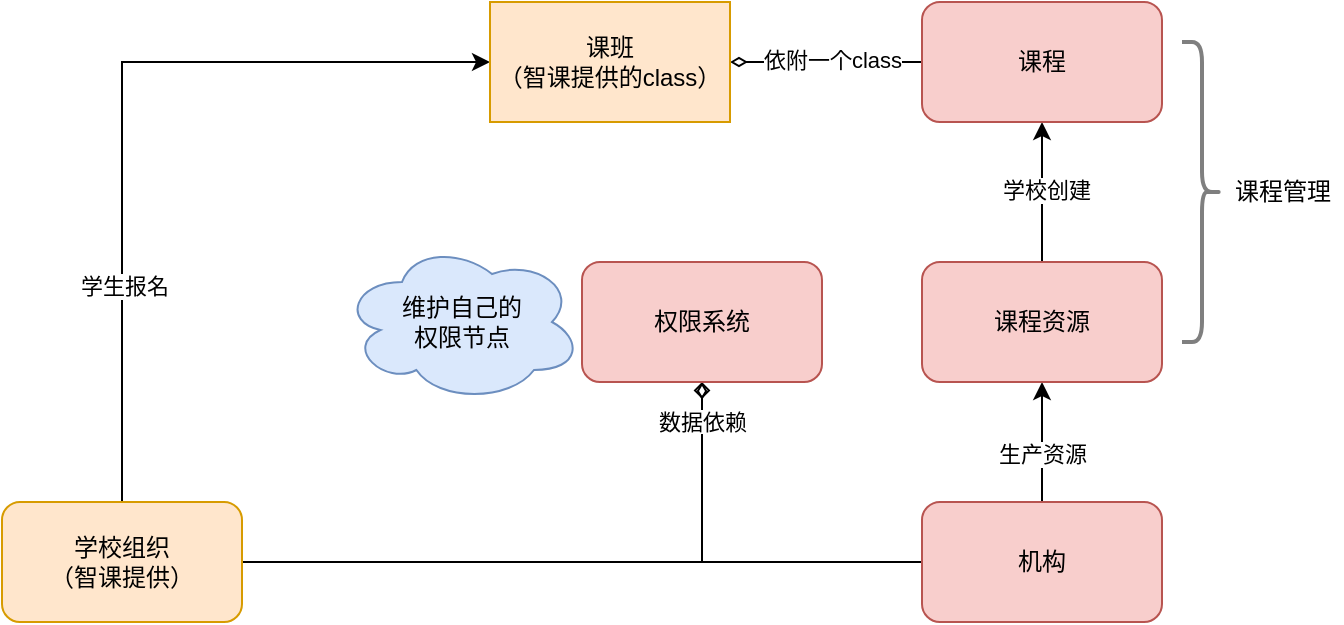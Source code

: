 <mxfile version="15.2.9" type="github">
  <diagram id="3rYF9A5msJi-SgnbIbnh" name="Page-1">
    <mxGraphModel dx="1298" dy="808" grid="1" gridSize="10" guides="1" tooltips="1" connect="1" arrows="1" fold="1" page="1" pageScale="1" pageWidth="827" pageHeight="1169" math="0" shadow="0">
      <root>
        <mxCell id="0" />
        <mxCell id="1" parent="0" />
        <mxCell id="VNdJiiW6a7HU9gZpMAwW-7" style="rounded=0;orthogonalLoop=1;jettySize=auto;html=1;entryX=0.5;entryY=1;entryDx=0;entryDy=0;endArrow=diamondThin;endFill=0;edgeStyle=orthogonalEdgeStyle;" edge="1" parent="1" source="VNdJiiW6a7HU9gZpMAwW-1" target="VNdJiiW6a7HU9gZpMAwW-4">
          <mxGeometry relative="1" as="geometry" />
        </mxCell>
        <mxCell id="VNdJiiW6a7HU9gZpMAwW-8" style="edgeStyle=orthogonalEdgeStyle;rounded=0;orthogonalLoop=1;jettySize=auto;html=1;" edge="1" parent="1" source="VNdJiiW6a7HU9gZpMAwW-1" target="VNdJiiW6a7HU9gZpMAwW-2">
          <mxGeometry relative="1" as="geometry" />
        </mxCell>
        <mxCell id="VNdJiiW6a7HU9gZpMAwW-12" value="生产资源" style="edgeLabel;html=1;align=center;verticalAlign=middle;resizable=0;points=[];" vertex="1" connectable="0" parent="VNdJiiW6a7HU9gZpMAwW-8">
          <mxGeometry x="-0.2" relative="1" as="geometry">
            <mxPoint as="offset" />
          </mxGeometry>
        </mxCell>
        <mxCell id="VNdJiiW6a7HU9gZpMAwW-1" value="机构" style="rounded=1;whiteSpace=wrap;html=1;fillColor=#f8cecc;strokeColor=#b85450;" vertex="1" parent="1">
          <mxGeometry x="510" y="430" width="120" height="60" as="geometry" />
        </mxCell>
        <mxCell id="VNdJiiW6a7HU9gZpMAwW-10" style="edgeStyle=none;rounded=0;orthogonalLoop=1;jettySize=auto;html=1;entryX=0.5;entryY=1;entryDx=0;entryDy=0;" edge="1" parent="1" source="VNdJiiW6a7HU9gZpMAwW-2" target="VNdJiiW6a7HU9gZpMAwW-9">
          <mxGeometry relative="1" as="geometry" />
        </mxCell>
        <mxCell id="VNdJiiW6a7HU9gZpMAwW-11" value="学校创建" style="edgeLabel;html=1;align=center;verticalAlign=middle;resizable=0;points=[];" vertex="1" connectable="0" parent="VNdJiiW6a7HU9gZpMAwW-10">
          <mxGeometry x="0.029" y="-2" relative="1" as="geometry">
            <mxPoint as="offset" />
          </mxGeometry>
        </mxCell>
        <mxCell id="VNdJiiW6a7HU9gZpMAwW-2" value="课程资源" style="rounded=1;whiteSpace=wrap;html=1;fillColor=#f8cecc;strokeColor=#b85450;" vertex="1" parent="1">
          <mxGeometry x="510" y="310" width="120" height="60" as="geometry" />
        </mxCell>
        <mxCell id="VNdJiiW6a7HU9gZpMAwW-5" style="rounded=0;orthogonalLoop=1;jettySize=auto;html=1;entryX=0.5;entryY=1;entryDx=0;entryDy=0;endArrow=diamond;endFill=0;edgeStyle=orthogonalEdgeStyle;" edge="1" parent="1" source="VNdJiiW6a7HU9gZpMAwW-3" target="VNdJiiW6a7HU9gZpMAwW-4">
          <mxGeometry relative="1" as="geometry" />
        </mxCell>
        <mxCell id="VNdJiiW6a7HU9gZpMAwW-22" style="edgeStyle=orthogonalEdgeStyle;rounded=0;orthogonalLoop=1;jettySize=auto;html=1;entryX=0;entryY=0.5;entryDx=0;entryDy=0;endArrow=classic;endFill=1;exitX=0.5;exitY=0;exitDx=0;exitDy=0;" edge="1" parent="1" source="VNdJiiW6a7HU9gZpMAwW-3" target="VNdJiiW6a7HU9gZpMAwW-18">
          <mxGeometry relative="1" as="geometry">
            <Array as="points">
              <mxPoint x="110" y="210" />
            </Array>
          </mxGeometry>
        </mxCell>
        <mxCell id="VNdJiiW6a7HU9gZpMAwW-23" value="学生报名" style="edgeLabel;html=1;align=center;verticalAlign=middle;resizable=0;points=[];" vertex="1" connectable="0" parent="VNdJiiW6a7HU9gZpMAwW-22">
          <mxGeometry x="-0.464" y="-1" relative="1" as="geometry">
            <mxPoint as="offset" />
          </mxGeometry>
        </mxCell>
        <mxCell id="VNdJiiW6a7HU9gZpMAwW-3" value="学校组织&lt;br&gt;（智课提供）" style="rounded=1;whiteSpace=wrap;html=1;fillColor=#ffe6cc;strokeColor=#d79b00;" vertex="1" parent="1">
          <mxGeometry x="50" y="430" width="120" height="60" as="geometry" />
        </mxCell>
        <mxCell id="VNdJiiW6a7HU9gZpMAwW-4" value="权限系统" style="rounded=1;whiteSpace=wrap;html=1;fillColor=#f8cecc;strokeColor=#b85450;" vertex="1" parent="1">
          <mxGeometry x="340" y="310" width="120" height="60" as="geometry" />
        </mxCell>
        <mxCell id="VNdJiiW6a7HU9gZpMAwW-19" style="edgeStyle=none;rounded=0;orthogonalLoop=1;jettySize=auto;html=1;entryX=1;entryY=0.5;entryDx=0;entryDy=0;endArrow=diamondThin;endFill=0;" edge="1" parent="1" source="VNdJiiW6a7HU9gZpMAwW-9" target="VNdJiiW6a7HU9gZpMAwW-18">
          <mxGeometry relative="1" as="geometry" />
        </mxCell>
        <mxCell id="VNdJiiW6a7HU9gZpMAwW-20" value="依附一个class" style="edgeLabel;html=1;align=center;verticalAlign=middle;resizable=0;points=[];" vertex="1" connectable="0" parent="VNdJiiW6a7HU9gZpMAwW-19">
          <mxGeometry x="-0.06" y="-1" relative="1" as="geometry">
            <mxPoint as="offset" />
          </mxGeometry>
        </mxCell>
        <mxCell id="VNdJiiW6a7HU9gZpMAwW-9" value="课程" style="rounded=1;whiteSpace=wrap;html=1;fillColor=#f8cecc;strokeColor=#b85450;" vertex="1" parent="1">
          <mxGeometry x="510" y="180" width="120" height="60" as="geometry" />
        </mxCell>
        <mxCell id="VNdJiiW6a7HU9gZpMAwW-18" value="课班&lt;br&gt;（智课提供的class）" style="rounded=0;whiteSpace=wrap;html=1;fillColor=#ffe6cc;strokeColor=#d79b00;" vertex="1" parent="1">
          <mxGeometry x="294" y="180" width="120" height="60" as="geometry" />
        </mxCell>
        <mxCell id="VNdJiiW6a7HU9gZpMAwW-21" value="&lt;span&gt;维护自己的&lt;br&gt;权限节点&lt;/span&gt;" style="ellipse;shape=cloud;whiteSpace=wrap;html=1;fillColor=#dae8fc;strokeColor=#6c8ebf;" vertex="1" parent="1">
          <mxGeometry x="220" y="300" width="120" height="80" as="geometry" />
        </mxCell>
        <mxCell id="VNdJiiW6a7HU9gZpMAwW-25" value="&lt;span style=&quot;font-size: 11px ; background-color: rgb(255 , 255 , 255)&quot;&gt;数据依赖&lt;/span&gt;" style="text;html=1;align=center;verticalAlign=middle;resizable=0;points=[];autosize=1;strokeColor=none;fillColor=none;" vertex="1" parent="1">
          <mxGeometry x="370" y="380" width="60" height="20" as="geometry" />
        </mxCell>
        <mxCell id="VNdJiiW6a7HU9gZpMAwW-28" value="" style="shape=curlyBracket;whiteSpace=wrap;html=1;rounded=1;flipH=1;strokeWidth=2;opacity=50;" vertex="1" parent="1">
          <mxGeometry x="640" y="200" width="20" height="150" as="geometry" />
        </mxCell>
        <mxCell id="VNdJiiW6a7HU9gZpMAwW-29" value="课程管理" style="text;html=1;align=center;verticalAlign=middle;resizable=0;points=[];autosize=1;strokeColor=none;fillColor=none;" vertex="1" parent="1">
          <mxGeometry x="660" y="265" width="60" height="20" as="geometry" />
        </mxCell>
      </root>
    </mxGraphModel>
  </diagram>
</mxfile>
